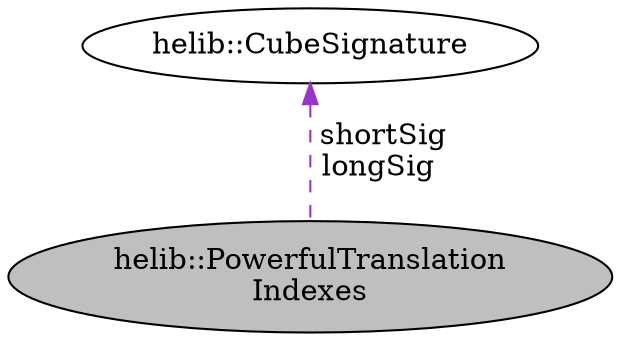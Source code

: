 digraph "helib::PowerfulTranslationIndexes"
{
  N1 [label="helib::PowerfulTranslation\lIndexes",color="black", fillcolor="grey75", style="filled", fontcolor="black"];
  N2 -> N1 [dir="back",color="darkorchid3",style="dashed",label=" shortSig\nlongSig" ];
  N2 [label="helib::CubeSignature",color="black", fillcolor="white", style="filled",tooltip="Holds a vector of dimensions for a hypercube and some additional data. "];
}
